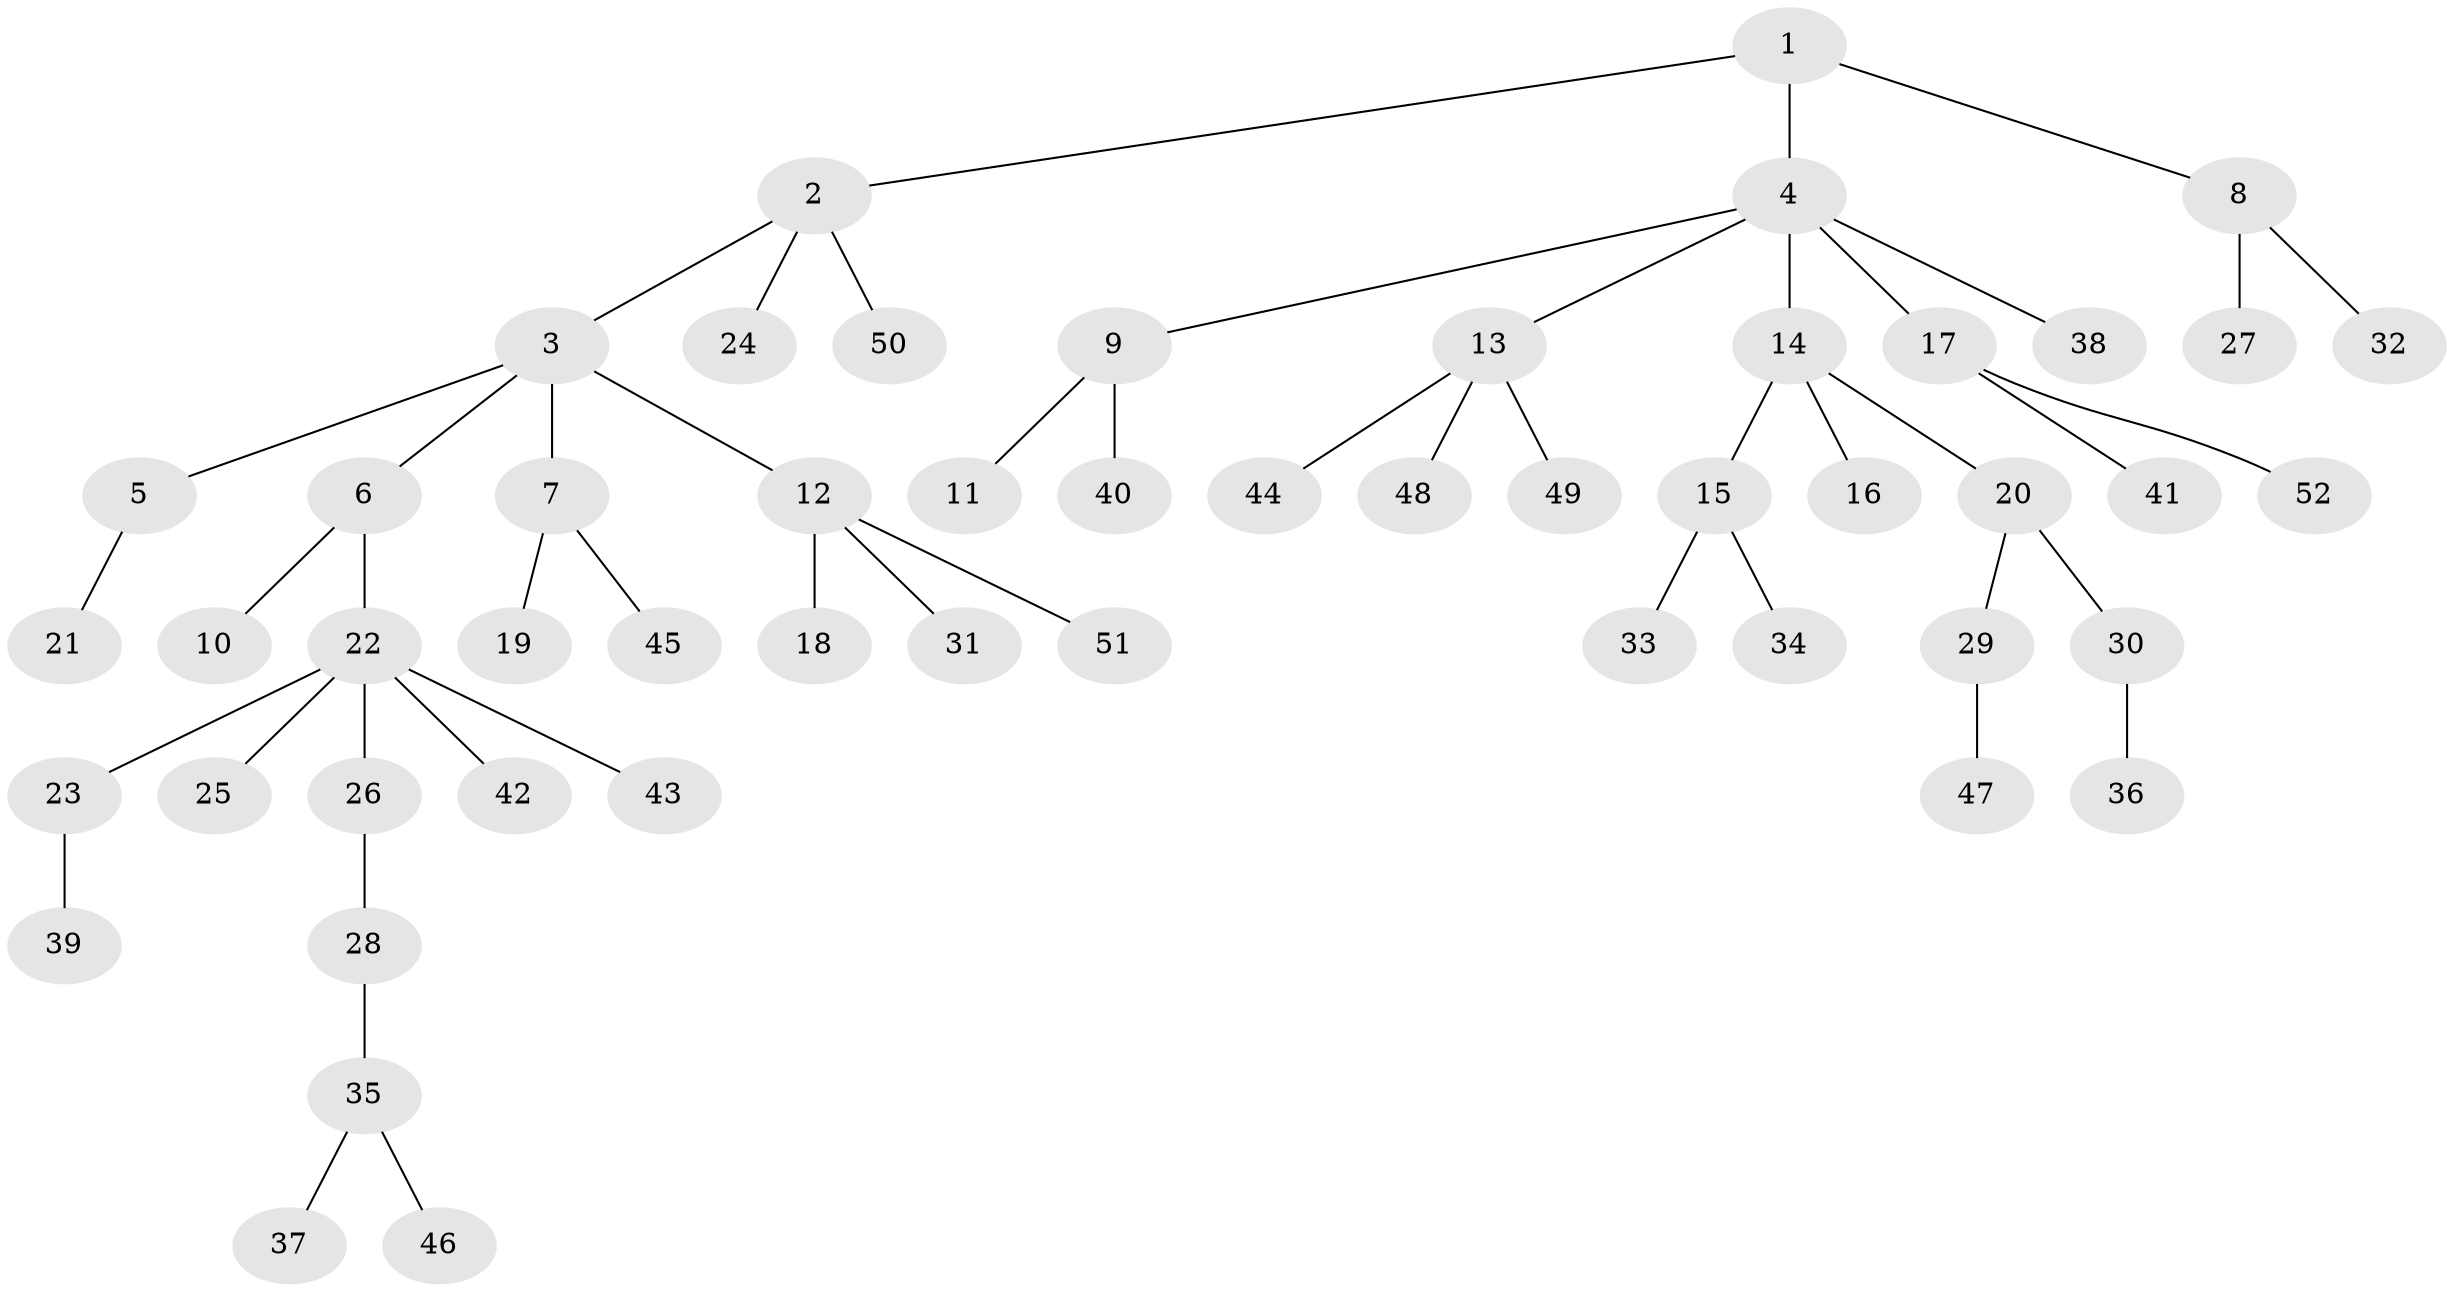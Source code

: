 // Generated by graph-tools (version 1.1) at 2025/26/03/09/25 03:26:29]
// undirected, 52 vertices, 51 edges
graph export_dot {
graph [start="1"]
  node [color=gray90,style=filled];
  1;
  2;
  3;
  4;
  5;
  6;
  7;
  8;
  9;
  10;
  11;
  12;
  13;
  14;
  15;
  16;
  17;
  18;
  19;
  20;
  21;
  22;
  23;
  24;
  25;
  26;
  27;
  28;
  29;
  30;
  31;
  32;
  33;
  34;
  35;
  36;
  37;
  38;
  39;
  40;
  41;
  42;
  43;
  44;
  45;
  46;
  47;
  48;
  49;
  50;
  51;
  52;
  1 -- 2;
  1 -- 4;
  1 -- 8;
  2 -- 3;
  2 -- 24;
  2 -- 50;
  3 -- 5;
  3 -- 6;
  3 -- 7;
  3 -- 12;
  4 -- 9;
  4 -- 13;
  4 -- 14;
  4 -- 17;
  4 -- 38;
  5 -- 21;
  6 -- 10;
  6 -- 22;
  7 -- 19;
  7 -- 45;
  8 -- 27;
  8 -- 32;
  9 -- 11;
  9 -- 40;
  12 -- 18;
  12 -- 31;
  12 -- 51;
  13 -- 44;
  13 -- 48;
  13 -- 49;
  14 -- 15;
  14 -- 16;
  14 -- 20;
  15 -- 33;
  15 -- 34;
  17 -- 41;
  17 -- 52;
  20 -- 29;
  20 -- 30;
  22 -- 23;
  22 -- 25;
  22 -- 26;
  22 -- 42;
  22 -- 43;
  23 -- 39;
  26 -- 28;
  28 -- 35;
  29 -- 47;
  30 -- 36;
  35 -- 37;
  35 -- 46;
}
